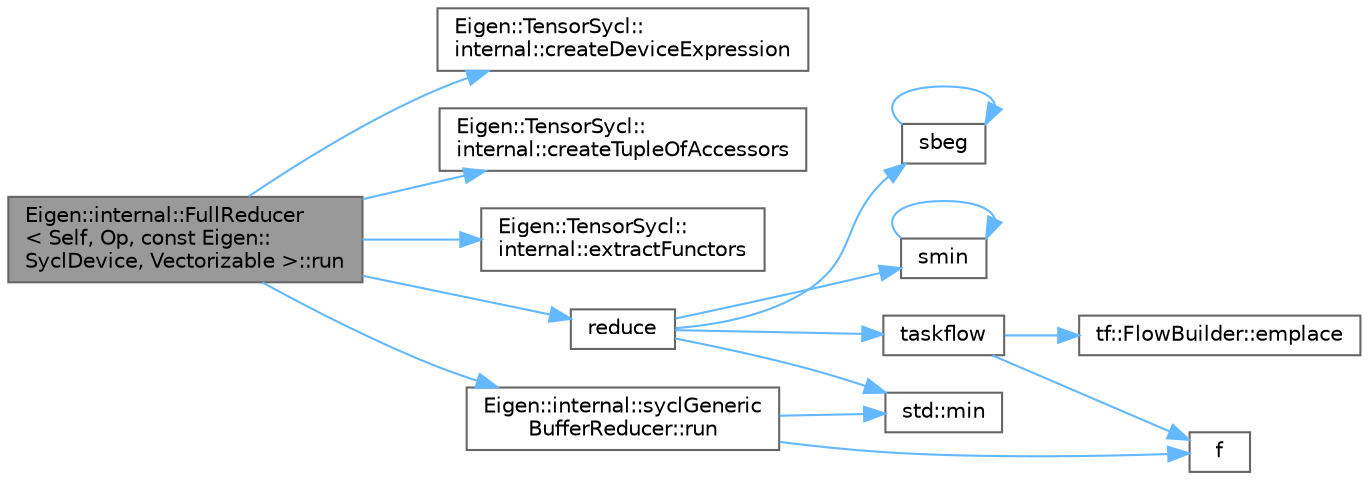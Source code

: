 digraph "Eigen::internal::FullReducer&lt; Self, Op, const Eigen::SyclDevice, Vectorizable &gt;::run"
{
 // LATEX_PDF_SIZE
  bgcolor="transparent";
  edge [fontname=Helvetica,fontsize=10,labelfontname=Helvetica,labelfontsize=10];
  node [fontname=Helvetica,fontsize=10,shape=box,height=0.2,width=0.4];
  rankdir="LR";
  Node1 [id="Node000001",label="Eigen::internal::FullReducer\l\< Self, Op, const Eigen::\lSyclDevice, Vectorizable \>::run",height=0.2,width=0.4,color="gray40", fillcolor="grey60", style="filled", fontcolor="black",tooltip=" "];
  Node1 -> Node2 [id="edge16_Node000001_Node000002",color="steelblue1",style="solid",tooltip=" "];
  Node2 [id="Node000002",label="Eigen::TensorSycl::\linternal::createDeviceExpression",height=0.2,width=0.4,color="grey40", fillcolor="white", style="filled",URL="$namespace_eigen_1_1_tensor_sycl_1_1internal.html#a2c0852b2e3ab04d62d61608539755c57",tooltip="template deduction for ExprConstructor struct"];
  Node1 -> Node3 [id="edge17_Node000001_Node000003",color="steelblue1",style="solid",tooltip=" "];
  Node3 [id="Node000003",label="Eigen::TensorSycl::\linternal::createTupleOfAccessors",height=0.2,width=0.4,color="grey40", fillcolor="white", style="filled",URL="$namespace_eigen_1_1_tensor_sycl_1_1internal.html#aa93846494e766618619e24bc400b8aaa",tooltip="template deduction for ExtractAccessor"];
  Node1 -> Node4 [id="edge18_Node000001_Node000004",color="steelblue1",style="solid",tooltip=" "];
  Node4 [id="Node000004",label="Eigen::TensorSycl::\linternal::extractFunctors",height=0.2,width=0.4,color="grey40", fillcolor="white", style="filled",URL="$namespace_eigen_1_1_tensor_sycl_1_1internal.html#a525ee07cdeb68d18359b511b1ae9ffc7",tooltip="template deduction function for FunctorExtractor"];
  Node1 -> Node5 [id="edge19_Node000001_Node000005",color="steelblue1",style="solid",tooltip=" "];
  Node5 [id="Node000005",label="reduce",height=0.2,width=0.4,color="grey40", fillcolor="white", style="filled",URL="$parallel__reduce_8cpp.html#a8daa97b415aeb7997134ab56ca3bc31e",tooltip=" "];
  Node5 -> Node6 [id="edge20_Node000005_Node000006",color="steelblue1",style="solid",tooltip=" "];
  Node6 [id="Node000006",label="std::min",height=0.2,width=0.4,color="grey40", fillcolor="white", style="filled",URL="$namespacestd.html#ac7b9885417769949d76890454b6d072e",tooltip=" "];
  Node5 -> Node7 [id="edge21_Node000005_Node000007",color="steelblue1",style="solid",tooltip=" "];
  Node7 [id="Node000007",label="sbeg",height=0.2,width=0.4,color="grey40", fillcolor="white", style="filled",URL="$sblat2_8f.html#ae8dcec14d494d9b300b6f77135d6d071",tooltip=" "];
  Node7 -> Node7 [id="edge22_Node000007_Node000007",color="steelblue1",style="solid",tooltip=" "];
  Node5 -> Node8 [id="edge23_Node000005_Node000008",color="steelblue1",style="solid",tooltip=" "];
  Node8 [id="Node000008",label="smin",height=0.2,width=0.4,color="grey40", fillcolor="white", style="filled",URL="$bench_2btl_2libs_2_b_l_a_s_2blas_8h.html#ab9fffdb4300484297ae45aa6ccb204fe",tooltip=" "];
  Node8 -> Node8 [id="edge24_Node000008_Node000008",color="steelblue1",style="solid",tooltip=" "];
  Node5 -> Node9 [id="edge25_Node000005_Node000009",color="steelblue1",style="solid",tooltip=" "];
  Node9 [id="Node000009",label="taskflow",height=0.2,width=0.4,color="grey40", fillcolor="white", style="filled",URL="$sandbox_2jacobi_2taskflow_8cpp.html#a47af48e377b7c0ac855c12acd5b69b1e",tooltip=" "];
  Node9 -> Node10 [id="edge26_Node000009_Node000010",color="steelblue1",style="solid",tooltip=" "];
  Node10 [id="Node000010",label="tf::FlowBuilder::emplace",height=0.2,width=0.4,color="grey40", fillcolor="white", style="filled",URL="$classtf_1_1_flow_builder.html#a60d7a666cab71ecfa3010b2efb0d6b57",tooltip="creates a static task"];
  Node9 -> Node11 [id="edge27_Node000009_Node000011",color="steelblue1",style="solid",tooltip=" "];
  Node11 [id="Node000011",label="f",height=0.2,width=0.4,color="grey40", fillcolor="white", style="filled",URL="$cxx11__tensor__map_8cpp.html#a7f507fea02198f6cb81c86640c7b1a4e",tooltip=" "];
  Node1 -> Node12 [id="edge28_Node000001_Node000012",color="steelblue1",style="solid",tooltip=" "];
  Node12 [id="Node000012",label="Eigen::internal::syclGeneric\lBufferReducer::run",height=0.2,width=0.4,color="grey40", fillcolor="white", style="filled",URL="$struct_eigen_1_1internal_1_1sycl_generic_buffer_reducer.html#a1e5ae4cfe38806b0ed52dfdb42aaa195",tooltip=" "];
  Node12 -> Node11 [id="edge29_Node000012_Node000011",color="steelblue1",style="solid",tooltip=" "];
  Node12 -> Node6 [id="edge30_Node000012_Node000006",color="steelblue1",style="solid",tooltip=" "];
}
